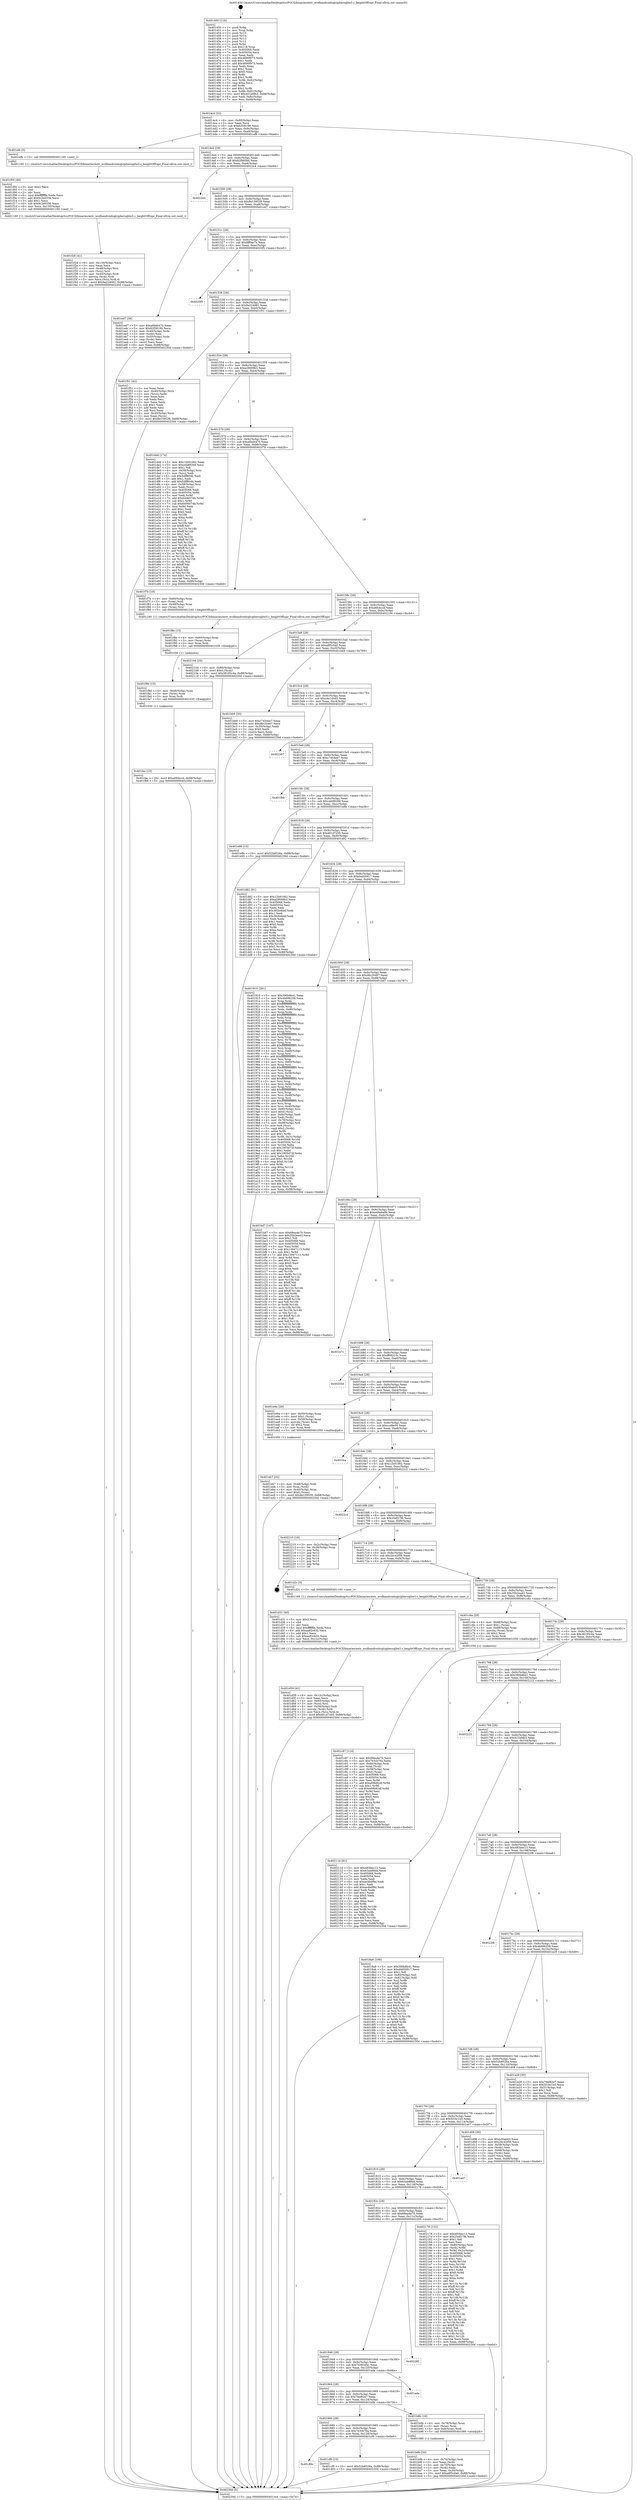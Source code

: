 digraph "0x401450" {
  label = "0x401450 (/mnt/c/Users/mathe/Desktop/tcc/POCII/binaries/extr_wcdbandroidsqlciphersqlite3.c_heightOfExpr_Final-ollvm.out::main(0))"
  labelloc = "t"
  node[shape=record]

  Entry [label="",width=0.3,height=0.3,shape=circle,fillcolor=black,style=filled]
  "0x4014c4" [label="{
     0x4014c4 [32]\l
     | [instrs]\l
     &nbsp;&nbsp;0x4014c4 \<+6\>: mov -0x88(%rbp),%eax\l
     &nbsp;&nbsp;0x4014ca \<+2\>: mov %eax,%ecx\l
     &nbsp;&nbsp;0x4014cc \<+6\>: sub $0x82f38190,%ecx\l
     &nbsp;&nbsp;0x4014d2 \<+6\>: mov %eax,-0x9c(%rbp)\l
     &nbsp;&nbsp;0x4014d8 \<+6\>: mov %ecx,-0xa0(%rbp)\l
     &nbsp;&nbsp;0x4014de \<+6\>: je 0000000000401efb \<main+0xaab\>\l
  }"]
  "0x401efb" [label="{
     0x401efb [5]\l
     | [instrs]\l
     &nbsp;&nbsp;0x401efb \<+5\>: call 0000000000401160 \<next_i\>\l
     | [calls]\l
     &nbsp;&nbsp;0x401160 \{1\} (/mnt/c/Users/mathe/Desktop/tcc/POCII/binaries/extr_wcdbandroidsqlciphersqlite3.c_heightOfExpr_Final-ollvm.out::next_i)\l
  }"]
  "0x4014e4" [label="{
     0x4014e4 [28]\l
     | [instrs]\l
     &nbsp;&nbsp;0x4014e4 \<+5\>: jmp 00000000004014e9 \<main+0x99\>\l
     &nbsp;&nbsp;0x4014e9 \<+6\>: mov -0x9c(%rbp),%eax\l
     &nbsp;&nbsp;0x4014ef \<+5\>: sub $0x82f985b0,%eax\l
     &nbsp;&nbsp;0x4014f4 \<+6\>: mov %eax,-0xa4(%rbp)\l
     &nbsp;&nbsp;0x4014fa \<+6\>: je 00000000004022e4 \<main+0xe94\>\l
  }"]
  Exit [label="",width=0.3,height=0.3,shape=circle,fillcolor=black,style=filled,peripheries=2]
  "0x4022e4" [label="{
     0x4022e4\l
  }", style=dashed]
  "0x401500" [label="{
     0x401500 [28]\l
     | [instrs]\l
     &nbsp;&nbsp;0x401500 \<+5\>: jmp 0000000000401505 \<main+0xb5\>\l
     &nbsp;&nbsp;0x401505 \<+6\>: mov -0x9c(%rbp),%eax\l
     &nbsp;&nbsp;0x40150b \<+5\>: sub $0x8e159539,%eax\l
     &nbsp;&nbsp;0x401510 \<+6\>: mov %eax,-0xa8(%rbp)\l
     &nbsp;&nbsp;0x401516 \<+6\>: je 0000000000401ed7 \<main+0xa87\>\l
  }"]
  "0x401fac" [label="{
     0x401fac [15]\l
     | [instrs]\l
     &nbsp;&nbsp;0x401fac \<+10\>: movl $0xa6fcbccd,-0x88(%rbp)\l
     &nbsp;&nbsp;0x401fb6 \<+5\>: jmp 000000000040230d \<main+0xebd\>\l
  }"]
  "0x401ed7" [label="{
     0x401ed7 [36]\l
     | [instrs]\l
     &nbsp;&nbsp;0x401ed7 \<+5\>: mov $0xa6beb470,%eax\l
     &nbsp;&nbsp;0x401edc \<+5\>: mov $0x82f38190,%ecx\l
     &nbsp;&nbsp;0x401ee1 \<+4\>: mov -0x40(%rbp),%rdx\l
     &nbsp;&nbsp;0x401ee5 \<+2\>: mov (%rdx),%esi\l
     &nbsp;&nbsp;0x401ee7 \<+4\>: mov -0x50(%rbp),%rdx\l
     &nbsp;&nbsp;0x401eeb \<+2\>: cmp (%rdx),%esi\l
     &nbsp;&nbsp;0x401eed \<+3\>: cmovl %ecx,%eax\l
     &nbsp;&nbsp;0x401ef0 \<+6\>: mov %eax,-0x88(%rbp)\l
     &nbsp;&nbsp;0x401ef6 \<+5\>: jmp 000000000040230d \<main+0xebd\>\l
  }"]
  "0x40151c" [label="{
     0x40151c [28]\l
     | [instrs]\l
     &nbsp;&nbsp;0x40151c \<+5\>: jmp 0000000000401521 \<main+0xd1\>\l
     &nbsp;&nbsp;0x401521 \<+6\>: mov -0x9c(%rbp),%eax\l
     &nbsp;&nbsp;0x401527 \<+5\>: sub $0x8ff0ac7e,%eax\l
     &nbsp;&nbsp;0x40152c \<+6\>: mov %eax,-0xac(%rbp)\l
     &nbsp;&nbsp;0x401532 \<+6\>: je 00000000004020f5 \<main+0xca5\>\l
  }"]
  "0x401f9d" [label="{
     0x401f9d [15]\l
     | [instrs]\l
     &nbsp;&nbsp;0x401f9d \<+4\>: mov -0x48(%rbp),%rax\l
     &nbsp;&nbsp;0x401fa1 \<+3\>: mov (%rax),%rax\l
     &nbsp;&nbsp;0x401fa4 \<+3\>: mov %rax,%rdi\l
     &nbsp;&nbsp;0x401fa7 \<+5\>: call 0000000000401030 \<free@plt\>\l
     | [calls]\l
     &nbsp;&nbsp;0x401030 \{1\} (unknown)\l
  }"]
  "0x4020f5" [label="{
     0x4020f5\l
  }", style=dashed]
  "0x401538" [label="{
     0x401538 [28]\l
     | [instrs]\l
     &nbsp;&nbsp;0x401538 \<+5\>: jmp 000000000040153d \<main+0xed\>\l
     &nbsp;&nbsp;0x40153d \<+6\>: mov -0x9c(%rbp),%eax\l
     &nbsp;&nbsp;0x401543 \<+5\>: sub $0x9a224081,%eax\l
     &nbsp;&nbsp;0x401548 \<+6\>: mov %eax,-0xb0(%rbp)\l
     &nbsp;&nbsp;0x40154e \<+6\>: je 0000000000401f51 \<main+0xb01\>\l
  }"]
  "0x401f8e" [label="{
     0x401f8e [15]\l
     | [instrs]\l
     &nbsp;&nbsp;0x401f8e \<+4\>: mov -0x60(%rbp),%rax\l
     &nbsp;&nbsp;0x401f92 \<+3\>: mov (%rax),%rax\l
     &nbsp;&nbsp;0x401f95 \<+3\>: mov %rax,%rdi\l
     &nbsp;&nbsp;0x401f98 \<+5\>: call 0000000000401030 \<free@plt\>\l
     | [calls]\l
     &nbsp;&nbsp;0x401030 \{1\} (unknown)\l
  }"]
  "0x401f51" [label="{
     0x401f51 [42]\l
     | [instrs]\l
     &nbsp;&nbsp;0x401f51 \<+2\>: xor %eax,%eax\l
     &nbsp;&nbsp;0x401f53 \<+4\>: mov -0x40(%rbp),%rcx\l
     &nbsp;&nbsp;0x401f57 \<+2\>: mov (%rcx),%edx\l
     &nbsp;&nbsp;0x401f59 \<+2\>: mov %eax,%esi\l
     &nbsp;&nbsp;0x401f5b \<+2\>: sub %edx,%esi\l
     &nbsp;&nbsp;0x401f5d \<+2\>: mov %eax,%edx\l
     &nbsp;&nbsp;0x401f5f \<+3\>: sub $0x1,%edx\l
     &nbsp;&nbsp;0x401f62 \<+2\>: add %edx,%esi\l
     &nbsp;&nbsp;0x401f64 \<+2\>: sub %esi,%eax\l
     &nbsp;&nbsp;0x401f66 \<+4\>: mov -0x40(%rbp),%rcx\l
     &nbsp;&nbsp;0x401f6a \<+2\>: mov %eax,(%rcx)\l
     &nbsp;&nbsp;0x401f6c \<+10\>: movl $0x8e159539,-0x88(%rbp)\l
     &nbsp;&nbsp;0x401f76 \<+5\>: jmp 000000000040230d \<main+0xebd\>\l
  }"]
  "0x401554" [label="{
     0x401554 [28]\l
     | [instrs]\l
     &nbsp;&nbsp;0x401554 \<+5\>: jmp 0000000000401559 \<main+0x109\>\l
     &nbsp;&nbsp;0x401559 \<+6\>: mov -0x9c(%rbp),%eax\l
     &nbsp;&nbsp;0x40155f \<+5\>: sub $0xa29009b3,%eax\l
     &nbsp;&nbsp;0x401564 \<+6\>: mov %eax,-0xb4(%rbp)\l
     &nbsp;&nbsp;0x40156a \<+6\>: je 0000000000401ddd \<main+0x98d\>\l
  }"]
  "0x401f28" [label="{
     0x401f28 [41]\l
     | [instrs]\l
     &nbsp;&nbsp;0x401f28 \<+6\>: mov -0x130(%rbp),%ecx\l
     &nbsp;&nbsp;0x401f2e \<+3\>: imul %eax,%ecx\l
     &nbsp;&nbsp;0x401f31 \<+4\>: mov -0x48(%rbp),%rsi\l
     &nbsp;&nbsp;0x401f35 \<+3\>: mov (%rsi),%rsi\l
     &nbsp;&nbsp;0x401f38 \<+4\>: mov -0x40(%rbp),%rdi\l
     &nbsp;&nbsp;0x401f3c \<+3\>: movslq (%rdi),%rdi\l
     &nbsp;&nbsp;0x401f3f \<+3\>: mov %ecx,(%rsi,%rdi,4)\l
     &nbsp;&nbsp;0x401f42 \<+10\>: movl $0x9a224081,-0x88(%rbp)\l
     &nbsp;&nbsp;0x401f4c \<+5\>: jmp 000000000040230d \<main+0xebd\>\l
  }"]
  "0x401ddd" [label="{
     0x401ddd [174]\l
     | [instrs]\l
     &nbsp;&nbsp;0x401ddd \<+5\>: mov $0x12b91062,%eax\l
     &nbsp;&nbsp;0x401de2 \<+5\>: mov $0xceb88269,%ecx\l
     &nbsp;&nbsp;0x401de7 \<+2\>: mov $0x1,%dl\l
     &nbsp;&nbsp;0x401de9 \<+4\>: mov -0x58(%rbp),%rsi\l
     &nbsp;&nbsp;0x401ded \<+2\>: mov (%rsi),%edi\l
     &nbsp;&nbsp;0x401def \<+6\>: sub $0x5dff804b,%edi\l
     &nbsp;&nbsp;0x401df5 \<+3\>: add $0x1,%edi\l
     &nbsp;&nbsp;0x401df8 \<+6\>: add $0x5dff804b,%edi\l
     &nbsp;&nbsp;0x401dfe \<+4\>: mov -0x58(%rbp),%rsi\l
     &nbsp;&nbsp;0x401e02 \<+2\>: mov %edi,(%rsi)\l
     &nbsp;&nbsp;0x401e04 \<+7\>: mov 0x405068,%edi\l
     &nbsp;&nbsp;0x401e0b \<+8\>: mov 0x405054,%r8d\l
     &nbsp;&nbsp;0x401e13 \<+3\>: mov %edi,%r9d\l
     &nbsp;&nbsp;0x401e16 \<+7\>: add $0x6406074b,%r9d\l
     &nbsp;&nbsp;0x401e1d \<+4\>: sub $0x1,%r9d\l
     &nbsp;&nbsp;0x401e21 \<+7\>: sub $0x6406074b,%r9d\l
     &nbsp;&nbsp;0x401e28 \<+4\>: imul %r9d,%edi\l
     &nbsp;&nbsp;0x401e2c \<+3\>: and $0x1,%edi\l
     &nbsp;&nbsp;0x401e2f \<+3\>: cmp $0x0,%edi\l
     &nbsp;&nbsp;0x401e32 \<+4\>: sete %r10b\l
     &nbsp;&nbsp;0x401e36 \<+4\>: cmp $0xa,%r8d\l
     &nbsp;&nbsp;0x401e3a \<+4\>: setl %r11b\l
     &nbsp;&nbsp;0x401e3e \<+3\>: mov %r10b,%bl\l
     &nbsp;&nbsp;0x401e41 \<+3\>: xor $0xff,%bl\l
     &nbsp;&nbsp;0x401e44 \<+3\>: mov %r11b,%r14b\l
     &nbsp;&nbsp;0x401e47 \<+4\>: xor $0xff,%r14b\l
     &nbsp;&nbsp;0x401e4b \<+3\>: xor $0x1,%dl\l
     &nbsp;&nbsp;0x401e4e \<+3\>: mov %bl,%r15b\l
     &nbsp;&nbsp;0x401e51 \<+4\>: and $0xff,%r15b\l
     &nbsp;&nbsp;0x401e55 \<+3\>: and %dl,%r10b\l
     &nbsp;&nbsp;0x401e58 \<+3\>: mov %r14b,%r12b\l
     &nbsp;&nbsp;0x401e5b \<+4\>: and $0xff,%r12b\l
     &nbsp;&nbsp;0x401e5f \<+3\>: and %dl,%r11b\l
     &nbsp;&nbsp;0x401e62 \<+3\>: or %r10b,%r15b\l
     &nbsp;&nbsp;0x401e65 \<+3\>: or %r11b,%r12b\l
     &nbsp;&nbsp;0x401e68 \<+3\>: xor %r12b,%r15b\l
     &nbsp;&nbsp;0x401e6b \<+3\>: or %r14b,%bl\l
     &nbsp;&nbsp;0x401e6e \<+3\>: xor $0xff,%bl\l
     &nbsp;&nbsp;0x401e71 \<+3\>: or $0x1,%dl\l
     &nbsp;&nbsp;0x401e74 \<+2\>: and %dl,%bl\l
     &nbsp;&nbsp;0x401e76 \<+3\>: or %bl,%r15b\l
     &nbsp;&nbsp;0x401e79 \<+4\>: test $0x1,%r15b\l
     &nbsp;&nbsp;0x401e7d \<+3\>: cmovne %ecx,%eax\l
     &nbsp;&nbsp;0x401e80 \<+6\>: mov %eax,-0x88(%rbp)\l
     &nbsp;&nbsp;0x401e86 \<+5\>: jmp 000000000040230d \<main+0xebd\>\l
  }"]
  "0x401570" [label="{
     0x401570 [28]\l
     | [instrs]\l
     &nbsp;&nbsp;0x401570 \<+5\>: jmp 0000000000401575 \<main+0x125\>\l
     &nbsp;&nbsp;0x401575 \<+6\>: mov -0x9c(%rbp),%eax\l
     &nbsp;&nbsp;0x40157b \<+5\>: sub $0xa6beb470,%eax\l
     &nbsp;&nbsp;0x401580 \<+6\>: mov %eax,-0xb8(%rbp)\l
     &nbsp;&nbsp;0x401586 \<+6\>: je 0000000000401f7b \<main+0xb2b\>\l
  }"]
  "0x401f00" [label="{
     0x401f00 [40]\l
     | [instrs]\l
     &nbsp;&nbsp;0x401f00 \<+5\>: mov $0x2,%ecx\l
     &nbsp;&nbsp;0x401f05 \<+1\>: cltd\l
     &nbsp;&nbsp;0x401f06 \<+2\>: idiv %ecx\l
     &nbsp;&nbsp;0x401f08 \<+6\>: imul $0xfffffffe,%edx,%ecx\l
     &nbsp;&nbsp;0x401f0e \<+6\>: add $0x9c2e0356,%ecx\l
     &nbsp;&nbsp;0x401f14 \<+3\>: add $0x1,%ecx\l
     &nbsp;&nbsp;0x401f17 \<+6\>: sub $0x9c2e0356,%ecx\l
     &nbsp;&nbsp;0x401f1d \<+6\>: mov %ecx,-0x130(%rbp)\l
     &nbsp;&nbsp;0x401f23 \<+5\>: call 0000000000401160 \<next_i\>\l
     | [calls]\l
     &nbsp;&nbsp;0x401160 \{1\} (/mnt/c/Users/mathe/Desktop/tcc/POCII/binaries/extr_wcdbandroidsqlciphersqlite3.c_heightOfExpr_Final-ollvm.out::next_i)\l
  }"]
  "0x401f7b" [label="{
     0x401f7b [19]\l
     | [instrs]\l
     &nbsp;&nbsp;0x401f7b \<+4\>: mov -0x60(%rbp),%rax\l
     &nbsp;&nbsp;0x401f7f \<+3\>: mov (%rax),%rdi\l
     &nbsp;&nbsp;0x401f82 \<+4\>: mov -0x48(%rbp),%rax\l
     &nbsp;&nbsp;0x401f86 \<+3\>: mov (%rax),%rsi\l
     &nbsp;&nbsp;0x401f89 \<+5\>: call 0000000000401240 \<heightOfExpr\>\l
     | [calls]\l
     &nbsp;&nbsp;0x401240 \{1\} (/mnt/c/Users/mathe/Desktop/tcc/POCII/binaries/extr_wcdbandroidsqlciphersqlite3.c_heightOfExpr_Final-ollvm.out::heightOfExpr)\l
  }"]
  "0x40158c" [label="{
     0x40158c [28]\l
     | [instrs]\l
     &nbsp;&nbsp;0x40158c \<+5\>: jmp 0000000000401591 \<main+0x141\>\l
     &nbsp;&nbsp;0x401591 \<+6\>: mov -0x9c(%rbp),%eax\l
     &nbsp;&nbsp;0x401597 \<+5\>: sub $0xa6fcbccd,%eax\l
     &nbsp;&nbsp;0x40159c \<+6\>: mov %eax,-0xbc(%rbp)\l
     &nbsp;&nbsp;0x4015a2 \<+6\>: je 0000000000402104 \<main+0xcb4\>\l
  }"]
  "0x401eb7" [label="{
     0x401eb7 [32]\l
     | [instrs]\l
     &nbsp;&nbsp;0x401eb7 \<+4\>: mov -0x48(%rbp),%rdi\l
     &nbsp;&nbsp;0x401ebb \<+3\>: mov %rax,(%rdi)\l
     &nbsp;&nbsp;0x401ebe \<+4\>: mov -0x40(%rbp),%rax\l
     &nbsp;&nbsp;0x401ec2 \<+6\>: movl $0x0,(%rax)\l
     &nbsp;&nbsp;0x401ec8 \<+10\>: movl $0x8e159539,-0x88(%rbp)\l
     &nbsp;&nbsp;0x401ed2 \<+5\>: jmp 000000000040230d \<main+0xebd\>\l
  }"]
  "0x402104" [label="{
     0x402104 [25]\l
     | [instrs]\l
     &nbsp;&nbsp;0x402104 \<+4\>: mov -0x80(%rbp),%rax\l
     &nbsp;&nbsp;0x402108 \<+6\>: movl $0x0,(%rax)\l
     &nbsp;&nbsp;0x40210e \<+10\>: movl $0x38185c4a,-0x88(%rbp)\l
     &nbsp;&nbsp;0x402118 \<+5\>: jmp 000000000040230d \<main+0xebd\>\l
  }"]
  "0x4015a8" [label="{
     0x4015a8 [28]\l
     | [instrs]\l
     &nbsp;&nbsp;0x4015a8 \<+5\>: jmp 00000000004015ad \<main+0x15d\>\l
     &nbsp;&nbsp;0x4015ad \<+6\>: mov -0x9c(%rbp),%eax\l
     &nbsp;&nbsp;0x4015b3 \<+5\>: sub $0xa8f5c0a0,%eax\l
     &nbsp;&nbsp;0x4015b8 \<+6\>: mov %eax,-0xc0(%rbp)\l
     &nbsp;&nbsp;0x4015be \<+6\>: je 0000000000401bb9 \<main+0x769\>\l
  }"]
  "0x401d59" [label="{
     0x401d59 [41]\l
     | [instrs]\l
     &nbsp;&nbsp;0x401d59 \<+6\>: mov -0x12c(%rbp),%ecx\l
     &nbsp;&nbsp;0x401d5f \<+3\>: imul %eax,%ecx\l
     &nbsp;&nbsp;0x401d62 \<+4\>: mov -0x60(%rbp),%rsi\l
     &nbsp;&nbsp;0x401d66 \<+3\>: mov (%rsi),%rsi\l
     &nbsp;&nbsp;0x401d69 \<+4\>: mov -0x58(%rbp),%rdi\l
     &nbsp;&nbsp;0x401d6d \<+3\>: movslq (%rdi),%rdi\l
     &nbsp;&nbsp;0x401d70 \<+3\>: mov %ecx,(%rsi,%rdi,4)\l
     &nbsp;&nbsp;0x401d73 \<+10\>: movl $0xd01d7205,-0x88(%rbp)\l
     &nbsp;&nbsp;0x401d7d \<+5\>: jmp 000000000040230d \<main+0xebd\>\l
  }"]
  "0x401bb9" [label="{
     0x401bb9 [30]\l
     | [instrs]\l
     &nbsp;&nbsp;0x401bb9 \<+5\>: mov $0xc7454ee7,%eax\l
     &nbsp;&nbsp;0x401bbe \<+5\>: mov $0xd6c20467,%ecx\l
     &nbsp;&nbsp;0x401bc3 \<+3\>: mov -0x30(%rbp),%edx\l
     &nbsp;&nbsp;0x401bc6 \<+3\>: cmp $0x0,%edx\l
     &nbsp;&nbsp;0x401bc9 \<+3\>: cmove %ecx,%eax\l
     &nbsp;&nbsp;0x401bcc \<+6\>: mov %eax,-0x88(%rbp)\l
     &nbsp;&nbsp;0x401bd2 \<+5\>: jmp 000000000040230d \<main+0xebd\>\l
  }"]
  "0x4015c4" [label="{
     0x4015c4 [28]\l
     | [instrs]\l
     &nbsp;&nbsp;0x4015c4 \<+5\>: jmp 00000000004015c9 \<main+0x179\>\l
     &nbsp;&nbsp;0x4015c9 \<+6\>: mov -0x9c(%rbp),%eax\l
     &nbsp;&nbsp;0x4015cf \<+5\>: sub $0xc4e1d445,%eax\l
     &nbsp;&nbsp;0x4015d4 \<+6\>: mov %eax,-0xc4(%rbp)\l
     &nbsp;&nbsp;0x4015da \<+6\>: je 0000000000402267 \<main+0xe17\>\l
  }"]
  "0x401d31" [label="{
     0x401d31 [40]\l
     | [instrs]\l
     &nbsp;&nbsp;0x401d31 \<+5\>: mov $0x2,%ecx\l
     &nbsp;&nbsp;0x401d36 \<+1\>: cltd\l
     &nbsp;&nbsp;0x401d37 \<+2\>: idiv %ecx\l
     &nbsp;&nbsp;0x401d39 \<+6\>: imul $0xfffffffe,%edx,%ecx\l
     &nbsp;&nbsp;0x401d3f \<+6\>: add $0xaa82c632,%ecx\l
     &nbsp;&nbsp;0x401d45 \<+3\>: add $0x1,%ecx\l
     &nbsp;&nbsp;0x401d48 \<+6\>: sub $0xaa82c632,%ecx\l
     &nbsp;&nbsp;0x401d4e \<+6\>: mov %ecx,-0x12c(%rbp)\l
     &nbsp;&nbsp;0x401d54 \<+5\>: call 0000000000401160 \<next_i\>\l
     | [calls]\l
     &nbsp;&nbsp;0x401160 \{1\} (/mnt/c/Users/mathe/Desktop/tcc/POCII/binaries/extr_wcdbandroidsqlciphersqlite3.c_heightOfExpr_Final-ollvm.out::next_i)\l
  }"]
  "0x402267" [label="{
     0x402267\l
  }", style=dashed]
  "0x4015e0" [label="{
     0x4015e0 [28]\l
     | [instrs]\l
     &nbsp;&nbsp;0x4015e0 \<+5\>: jmp 00000000004015e5 \<main+0x195\>\l
     &nbsp;&nbsp;0x4015e5 \<+6\>: mov -0x9c(%rbp),%eax\l
     &nbsp;&nbsp;0x4015eb \<+5\>: sub $0xc7454ee7,%eax\l
     &nbsp;&nbsp;0x4015f0 \<+6\>: mov %eax,-0xc8(%rbp)\l
     &nbsp;&nbsp;0x4015f6 \<+6\>: je 0000000000401fbb \<main+0xb6b\>\l
  }"]
  "0x40189c" [label="{
     0x40189c\l
  }", style=dashed]
  "0x401fbb" [label="{
     0x401fbb\l
  }", style=dashed]
  "0x4015fc" [label="{
     0x4015fc [28]\l
     | [instrs]\l
     &nbsp;&nbsp;0x4015fc \<+5\>: jmp 0000000000401601 \<main+0x1b1\>\l
     &nbsp;&nbsp;0x401601 \<+6\>: mov -0x9c(%rbp),%eax\l
     &nbsp;&nbsp;0x401607 \<+5\>: sub $0xceb88269,%eax\l
     &nbsp;&nbsp;0x40160c \<+6\>: mov %eax,-0xcc(%rbp)\l
     &nbsp;&nbsp;0x401612 \<+6\>: je 0000000000401e8b \<main+0xa3b\>\l
  }"]
  "0x401cf9" [label="{
     0x401cf9 [15]\l
     | [instrs]\l
     &nbsp;&nbsp;0x401cf9 \<+10\>: movl $0x52b8526a,-0x88(%rbp)\l
     &nbsp;&nbsp;0x401d03 \<+5\>: jmp 000000000040230d \<main+0xebd\>\l
  }"]
  "0x401e8b" [label="{
     0x401e8b [15]\l
     | [instrs]\l
     &nbsp;&nbsp;0x401e8b \<+10\>: movl $0x52b8526a,-0x88(%rbp)\l
     &nbsp;&nbsp;0x401e95 \<+5\>: jmp 000000000040230d \<main+0xebd\>\l
  }"]
  "0x401618" [label="{
     0x401618 [28]\l
     | [instrs]\l
     &nbsp;&nbsp;0x401618 \<+5\>: jmp 000000000040161d \<main+0x1cd\>\l
     &nbsp;&nbsp;0x40161d \<+6\>: mov -0x9c(%rbp),%eax\l
     &nbsp;&nbsp;0x401623 \<+5\>: sub $0xd01d7205,%eax\l
     &nbsp;&nbsp;0x401628 \<+6\>: mov %eax,-0xd0(%rbp)\l
     &nbsp;&nbsp;0x40162e \<+6\>: je 0000000000401d82 \<main+0x932\>\l
  }"]
  "0x401c87" [label="{
     0x401c87 [114]\l
     | [instrs]\l
     &nbsp;&nbsp;0x401c87 \<+5\>: mov $0x68ea4e70,%ecx\l
     &nbsp;&nbsp;0x401c8c \<+5\>: mov $0x7e3cb76a,%edx\l
     &nbsp;&nbsp;0x401c91 \<+4\>: mov -0x60(%rbp),%rdi\l
     &nbsp;&nbsp;0x401c95 \<+3\>: mov %rax,(%rdi)\l
     &nbsp;&nbsp;0x401c98 \<+4\>: mov -0x58(%rbp),%rax\l
     &nbsp;&nbsp;0x401c9c \<+6\>: movl $0x0,(%rax)\l
     &nbsp;&nbsp;0x401ca2 \<+7\>: mov 0x405068,%esi\l
     &nbsp;&nbsp;0x401ca9 \<+8\>: mov 0x405054,%r8d\l
     &nbsp;&nbsp;0x401cb1 \<+3\>: mov %esi,%r9d\l
     &nbsp;&nbsp;0x401cb4 \<+7\>: add $0xe69b82df,%r9d\l
     &nbsp;&nbsp;0x401cbb \<+4\>: sub $0x1,%r9d\l
     &nbsp;&nbsp;0x401cbf \<+7\>: sub $0xe69b82df,%r9d\l
     &nbsp;&nbsp;0x401cc6 \<+4\>: imul %r9d,%esi\l
     &nbsp;&nbsp;0x401cca \<+3\>: and $0x1,%esi\l
     &nbsp;&nbsp;0x401ccd \<+3\>: cmp $0x0,%esi\l
     &nbsp;&nbsp;0x401cd0 \<+4\>: sete %r10b\l
     &nbsp;&nbsp;0x401cd4 \<+4\>: cmp $0xa,%r8d\l
     &nbsp;&nbsp;0x401cd8 \<+4\>: setl %r11b\l
     &nbsp;&nbsp;0x401cdc \<+3\>: mov %r10b,%bl\l
     &nbsp;&nbsp;0x401cdf \<+3\>: and %r11b,%bl\l
     &nbsp;&nbsp;0x401ce2 \<+3\>: xor %r11b,%r10b\l
     &nbsp;&nbsp;0x401ce5 \<+3\>: or %r10b,%bl\l
     &nbsp;&nbsp;0x401ce8 \<+3\>: test $0x1,%bl\l
     &nbsp;&nbsp;0x401ceb \<+3\>: cmovne %edx,%ecx\l
     &nbsp;&nbsp;0x401cee \<+6\>: mov %ecx,-0x88(%rbp)\l
     &nbsp;&nbsp;0x401cf4 \<+5\>: jmp 000000000040230d \<main+0xebd\>\l
  }"]
  "0x401d82" [label="{
     0x401d82 [91]\l
     | [instrs]\l
     &nbsp;&nbsp;0x401d82 \<+5\>: mov $0x12b91062,%eax\l
     &nbsp;&nbsp;0x401d87 \<+5\>: mov $0xa29009b3,%ecx\l
     &nbsp;&nbsp;0x401d8c \<+7\>: mov 0x405068,%edx\l
     &nbsp;&nbsp;0x401d93 \<+7\>: mov 0x405054,%esi\l
     &nbsp;&nbsp;0x401d9a \<+2\>: mov %edx,%edi\l
     &nbsp;&nbsp;0x401d9c \<+6\>: add $0x382b4bbf,%edi\l
     &nbsp;&nbsp;0x401da2 \<+3\>: sub $0x1,%edi\l
     &nbsp;&nbsp;0x401da5 \<+6\>: sub $0x382b4bbf,%edi\l
     &nbsp;&nbsp;0x401dab \<+3\>: imul %edi,%edx\l
     &nbsp;&nbsp;0x401dae \<+3\>: and $0x1,%edx\l
     &nbsp;&nbsp;0x401db1 \<+3\>: cmp $0x0,%edx\l
     &nbsp;&nbsp;0x401db4 \<+4\>: sete %r8b\l
     &nbsp;&nbsp;0x401db8 \<+3\>: cmp $0xa,%esi\l
     &nbsp;&nbsp;0x401dbb \<+4\>: setl %r9b\l
     &nbsp;&nbsp;0x401dbf \<+3\>: mov %r8b,%r10b\l
     &nbsp;&nbsp;0x401dc2 \<+3\>: and %r9b,%r10b\l
     &nbsp;&nbsp;0x401dc5 \<+3\>: xor %r9b,%r8b\l
     &nbsp;&nbsp;0x401dc8 \<+3\>: or %r8b,%r10b\l
     &nbsp;&nbsp;0x401dcb \<+4\>: test $0x1,%r10b\l
     &nbsp;&nbsp;0x401dcf \<+3\>: cmovne %ecx,%eax\l
     &nbsp;&nbsp;0x401dd2 \<+6\>: mov %eax,-0x88(%rbp)\l
     &nbsp;&nbsp;0x401dd8 \<+5\>: jmp 000000000040230d \<main+0xebd\>\l
  }"]
  "0x401634" [label="{
     0x401634 [28]\l
     | [instrs]\l
     &nbsp;&nbsp;0x401634 \<+5\>: jmp 0000000000401639 \<main+0x1e9\>\l
     &nbsp;&nbsp;0x401639 \<+6\>: mov -0x9c(%rbp),%eax\l
     &nbsp;&nbsp;0x40163f \<+5\>: sub $0xd4d50917,%eax\l
     &nbsp;&nbsp;0x401644 \<+6\>: mov %eax,-0xd4(%rbp)\l
     &nbsp;&nbsp;0x40164a \<+6\>: je 0000000000401910 \<main+0x4c0\>\l
  }"]
  "0x401b9b" [label="{
     0x401b9b [30]\l
     | [instrs]\l
     &nbsp;&nbsp;0x401b9b \<+4\>: mov -0x70(%rbp),%rdi\l
     &nbsp;&nbsp;0x401b9f \<+2\>: mov %eax,(%rdi)\l
     &nbsp;&nbsp;0x401ba1 \<+4\>: mov -0x70(%rbp),%rdi\l
     &nbsp;&nbsp;0x401ba5 \<+2\>: mov (%rdi),%eax\l
     &nbsp;&nbsp;0x401ba7 \<+3\>: mov %eax,-0x30(%rbp)\l
     &nbsp;&nbsp;0x401baa \<+10\>: movl $0xa8f5c0a0,-0x88(%rbp)\l
     &nbsp;&nbsp;0x401bb4 \<+5\>: jmp 000000000040230d \<main+0xebd\>\l
  }"]
  "0x401910" [label="{
     0x401910 [281]\l
     | [instrs]\l
     &nbsp;&nbsp;0x401910 \<+5\>: mov $0x390b8b41,%eax\l
     &nbsp;&nbsp;0x401915 \<+5\>: mov $0x4b996258,%ecx\l
     &nbsp;&nbsp;0x40191a \<+3\>: mov %rsp,%rdx\l
     &nbsp;&nbsp;0x40191d \<+4\>: add $0xfffffffffffffff0,%rdx\l
     &nbsp;&nbsp;0x401921 \<+3\>: mov %rdx,%rsp\l
     &nbsp;&nbsp;0x401924 \<+4\>: mov %rdx,-0x80(%rbp)\l
     &nbsp;&nbsp;0x401928 \<+3\>: mov %rsp,%rdx\l
     &nbsp;&nbsp;0x40192b \<+4\>: add $0xfffffffffffffff0,%rdx\l
     &nbsp;&nbsp;0x40192f \<+3\>: mov %rdx,%rsp\l
     &nbsp;&nbsp;0x401932 \<+3\>: mov %rsp,%rsi\l
     &nbsp;&nbsp;0x401935 \<+4\>: add $0xfffffffffffffff0,%rsi\l
     &nbsp;&nbsp;0x401939 \<+3\>: mov %rsi,%rsp\l
     &nbsp;&nbsp;0x40193c \<+4\>: mov %rsi,-0x78(%rbp)\l
     &nbsp;&nbsp;0x401940 \<+3\>: mov %rsp,%rsi\l
     &nbsp;&nbsp;0x401943 \<+4\>: add $0xfffffffffffffff0,%rsi\l
     &nbsp;&nbsp;0x401947 \<+3\>: mov %rsi,%rsp\l
     &nbsp;&nbsp;0x40194a \<+4\>: mov %rsi,-0x70(%rbp)\l
     &nbsp;&nbsp;0x40194e \<+3\>: mov %rsp,%rsi\l
     &nbsp;&nbsp;0x401951 \<+4\>: add $0xfffffffffffffff0,%rsi\l
     &nbsp;&nbsp;0x401955 \<+3\>: mov %rsi,%rsp\l
     &nbsp;&nbsp;0x401958 \<+4\>: mov %rsi,-0x68(%rbp)\l
     &nbsp;&nbsp;0x40195c \<+3\>: mov %rsp,%rsi\l
     &nbsp;&nbsp;0x40195f \<+4\>: add $0xfffffffffffffff0,%rsi\l
     &nbsp;&nbsp;0x401963 \<+3\>: mov %rsi,%rsp\l
     &nbsp;&nbsp;0x401966 \<+4\>: mov %rsi,-0x60(%rbp)\l
     &nbsp;&nbsp;0x40196a \<+3\>: mov %rsp,%rsi\l
     &nbsp;&nbsp;0x40196d \<+4\>: add $0xfffffffffffffff0,%rsi\l
     &nbsp;&nbsp;0x401971 \<+3\>: mov %rsi,%rsp\l
     &nbsp;&nbsp;0x401974 \<+4\>: mov %rsi,-0x58(%rbp)\l
     &nbsp;&nbsp;0x401978 \<+3\>: mov %rsp,%rsi\l
     &nbsp;&nbsp;0x40197b \<+4\>: add $0xfffffffffffffff0,%rsi\l
     &nbsp;&nbsp;0x40197f \<+3\>: mov %rsi,%rsp\l
     &nbsp;&nbsp;0x401982 \<+4\>: mov %rsi,-0x50(%rbp)\l
     &nbsp;&nbsp;0x401986 \<+3\>: mov %rsp,%rsi\l
     &nbsp;&nbsp;0x401989 \<+4\>: add $0xfffffffffffffff0,%rsi\l
     &nbsp;&nbsp;0x40198d \<+3\>: mov %rsi,%rsp\l
     &nbsp;&nbsp;0x401990 \<+4\>: mov %rsi,-0x48(%rbp)\l
     &nbsp;&nbsp;0x401994 \<+3\>: mov %rsp,%rsi\l
     &nbsp;&nbsp;0x401997 \<+4\>: add $0xfffffffffffffff0,%rsi\l
     &nbsp;&nbsp;0x40199b \<+3\>: mov %rsi,%rsp\l
     &nbsp;&nbsp;0x40199e \<+4\>: mov %rsi,-0x40(%rbp)\l
     &nbsp;&nbsp;0x4019a2 \<+4\>: mov -0x80(%rbp),%rsi\l
     &nbsp;&nbsp;0x4019a6 \<+6\>: movl $0x0,(%rsi)\l
     &nbsp;&nbsp;0x4019ac \<+6\>: mov -0x8c(%rbp),%edi\l
     &nbsp;&nbsp;0x4019b2 \<+2\>: mov %edi,(%rdx)\l
     &nbsp;&nbsp;0x4019b4 \<+4\>: mov -0x78(%rbp),%rsi\l
     &nbsp;&nbsp;0x4019b8 \<+7\>: mov -0x98(%rbp),%r8\l
     &nbsp;&nbsp;0x4019bf \<+3\>: mov %r8,(%rsi)\l
     &nbsp;&nbsp;0x4019c2 \<+3\>: cmpl $0x2,(%rdx)\l
     &nbsp;&nbsp;0x4019c5 \<+4\>: setne %r9b\l
     &nbsp;&nbsp;0x4019c9 \<+4\>: and $0x1,%r9b\l
     &nbsp;&nbsp;0x4019cd \<+4\>: mov %r9b,-0x31(%rbp)\l
     &nbsp;&nbsp;0x4019d1 \<+8\>: mov 0x405068,%r10d\l
     &nbsp;&nbsp;0x4019d9 \<+8\>: mov 0x405054,%r11d\l
     &nbsp;&nbsp;0x4019e1 \<+3\>: mov %r10d,%ebx\l
     &nbsp;&nbsp;0x4019e4 \<+6\>: sub $0x1905d72f,%ebx\l
     &nbsp;&nbsp;0x4019ea \<+3\>: sub $0x1,%ebx\l
     &nbsp;&nbsp;0x4019ed \<+6\>: add $0x1905d72f,%ebx\l
     &nbsp;&nbsp;0x4019f3 \<+4\>: imul %ebx,%r10d\l
     &nbsp;&nbsp;0x4019f7 \<+4\>: and $0x1,%r10d\l
     &nbsp;&nbsp;0x4019fb \<+4\>: cmp $0x0,%r10d\l
     &nbsp;&nbsp;0x4019ff \<+4\>: sete %r9b\l
     &nbsp;&nbsp;0x401a03 \<+4\>: cmp $0xa,%r11d\l
     &nbsp;&nbsp;0x401a07 \<+4\>: setl %r14b\l
     &nbsp;&nbsp;0x401a0b \<+3\>: mov %r9b,%r15b\l
     &nbsp;&nbsp;0x401a0e \<+3\>: and %r14b,%r15b\l
     &nbsp;&nbsp;0x401a11 \<+3\>: xor %r14b,%r9b\l
     &nbsp;&nbsp;0x401a14 \<+3\>: or %r9b,%r15b\l
     &nbsp;&nbsp;0x401a17 \<+4\>: test $0x1,%r15b\l
     &nbsp;&nbsp;0x401a1b \<+3\>: cmovne %ecx,%eax\l
     &nbsp;&nbsp;0x401a1e \<+6\>: mov %eax,-0x88(%rbp)\l
     &nbsp;&nbsp;0x401a24 \<+5\>: jmp 000000000040230d \<main+0xebd\>\l
  }"]
  "0x401650" [label="{
     0x401650 [28]\l
     | [instrs]\l
     &nbsp;&nbsp;0x401650 \<+5\>: jmp 0000000000401655 \<main+0x205\>\l
     &nbsp;&nbsp;0x401655 \<+6\>: mov -0x9c(%rbp),%eax\l
     &nbsp;&nbsp;0x40165b \<+5\>: sub $0xd6c20467,%eax\l
     &nbsp;&nbsp;0x401660 \<+6\>: mov %eax,-0xd8(%rbp)\l
     &nbsp;&nbsp;0x401666 \<+6\>: je 0000000000401bd7 \<main+0x787\>\l
  }"]
  "0x401880" [label="{
     0x401880 [28]\l
     | [instrs]\l
     &nbsp;&nbsp;0x401880 \<+5\>: jmp 0000000000401885 \<main+0x435\>\l
     &nbsp;&nbsp;0x401885 \<+6\>: mov -0x9c(%rbp),%eax\l
     &nbsp;&nbsp;0x40188b \<+5\>: sub $0x7e3cb76a,%eax\l
     &nbsp;&nbsp;0x401890 \<+6\>: mov %eax,-0x128(%rbp)\l
     &nbsp;&nbsp;0x401896 \<+6\>: je 0000000000401cf9 \<main+0x8a9\>\l
  }"]
  "0x401bd7" [label="{
     0x401bd7 [147]\l
     | [instrs]\l
     &nbsp;&nbsp;0x401bd7 \<+5\>: mov $0x68ea4e70,%eax\l
     &nbsp;&nbsp;0x401bdc \<+5\>: mov $0x35b2ea43,%ecx\l
     &nbsp;&nbsp;0x401be1 \<+2\>: mov $0x1,%dl\l
     &nbsp;&nbsp;0x401be3 \<+7\>: mov 0x405068,%esi\l
     &nbsp;&nbsp;0x401bea \<+7\>: mov 0x405054,%edi\l
     &nbsp;&nbsp;0x401bf1 \<+3\>: mov %esi,%r8d\l
     &nbsp;&nbsp;0x401bf4 \<+7\>: sub $0x13947113,%r8d\l
     &nbsp;&nbsp;0x401bfb \<+4\>: sub $0x1,%r8d\l
     &nbsp;&nbsp;0x401bff \<+7\>: add $0x13947113,%r8d\l
     &nbsp;&nbsp;0x401c06 \<+4\>: imul %r8d,%esi\l
     &nbsp;&nbsp;0x401c0a \<+3\>: and $0x1,%esi\l
     &nbsp;&nbsp;0x401c0d \<+3\>: cmp $0x0,%esi\l
     &nbsp;&nbsp;0x401c10 \<+4\>: sete %r9b\l
     &nbsp;&nbsp;0x401c14 \<+3\>: cmp $0xa,%edi\l
     &nbsp;&nbsp;0x401c17 \<+4\>: setl %r10b\l
     &nbsp;&nbsp;0x401c1b \<+3\>: mov %r9b,%r11b\l
     &nbsp;&nbsp;0x401c1e \<+4\>: xor $0xff,%r11b\l
     &nbsp;&nbsp;0x401c22 \<+3\>: mov %r10b,%bl\l
     &nbsp;&nbsp;0x401c25 \<+3\>: xor $0xff,%bl\l
     &nbsp;&nbsp;0x401c28 \<+3\>: xor $0x1,%dl\l
     &nbsp;&nbsp;0x401c2b \<+3\>: mov %r11b,%r14b\l
     &nbsp;&nbsp;0x401c2e \<+4\>: and $0xff,%r14b\l
     &nbsp;&nbsp;0x401c32 \<+3\>: and %dl,%r9b\l
     &nbsp;&nbsp;0x401c35 \<+3\>: mov %bl,%r15b\l
     &nbsp;&nbsp;0x401c38 \<+4\>: and $0xff,%r15b\l
     &nbsp;&nbsp;0x401c3c \<+3\>: and %dl,%r10b\l
     &nbsp;&nbsp;0x401c3f \<+3\>: or %r9b,%r14b\l
     &nbsp;&nbsp;0x401c42 \<+3\>: or %r10b,%r15b\l
     &nbsp;&nbsp;0x401c45 \<+3\>: xor %r15b,%r14b\l
     &nbsp;&nbsp;0x401c48 \<+3\>: or %bl,%r11b\l
     &nbsp;&nbsp;0x401c4b \<+4\>: xor $0xff,%r11b\l
     &nbsp;&nbsp;0x401c4f \<+3\>: or $0x1,%dl\l
     &nbsp;&nbsp;0x401c52 \<+3\>: and %dl,%r11b\l
     &nbsp;&nbsp;0x401c55 \<+3\>: or %r11b,%r14b\l
     &nbsp;&nbsp;0x401c58 \<+4\>: test $0x1,%r14b\l
     &nbsp;&nbsp;0x401c5c \<+3\>: cmovne %ecx,%eax\l
     &nbsp;&nbsp;0x401c5f \<+6\>: mov %eax,-0x88(%rbp)\l
     &nbsp;&nbsp;0x401c65 \<+5\>: jmp 000000000040230d \<main+0xebd\>\l
  }"]
  "0x40166c" [label="{
     0x40166c [28]\l
     | [instrs]\l
     &nbsp;&nbsp;0x40166c \<+5\>: jmp 0000000000401671 \<main+0x221\>\l
     &nbsp;&nbsp;0x401671 \<+6\>: mov -0x9c(%rbp),%eax\l
     &nbsp;&nbsp;0x401677 \<+5\>: sub $0xe48a8a9b,%eax\l
     &nbsp;&nbsp;0x40167c \<+6\>: mov %eax,-0xdc(%rbp)\l
     &nbsp;&nbsp;0x401682 \<+6\>: je 0000000000401b7c \<main+0x72c\>\l
  }"]
  "0x401b8b" [label="{
     0x401b8b [16]\l
     | [instrs]\l
     &nbsp;&nbsp;0x401b8b \<+4\>: mov -0x78(%rbp),%rax\l
     &nbsp;&nbsp;0x401b8f \<+3\>: mov (%rax),%rax\l
     &nbsp;&nbsp;0x401b92 \<+4\>: mov 0x8(%rax),%rdi\l
     &nbsp;&nbsp;0x401b96 \<+5\>: call 0000000000401060 \<atoi@plt\>\l
     | [calls]\l
     &nbsp;&nbsp;0x401060 \{1\} (unknown)\l
  }"]
  "0x401b7c" [label="{
     0x401b7c\l
  }", style=dashed]
  "0x401688" [label="{
     0x401688 [28]\l
     | [instrs]\l
     &nbsp;&nbsp;0x401688 \<+5\>: jmp 000000000040168d \<main+0x23d\>\l
     &nbsp;&nbsp;0x40168d \<+6\>: mov -0x9c(%rbp),%eax\l
     &nbsp;&nbsp;0x401693 \<+5\>: sub $0xff98223c,%eax\l
     &nbsp;&nbsp;0x401698 \<+6\>: mov %eax,-0xe0(%rbp)\l
     &nbsp;&nbsp;0x40169e \<+6\>: je 000000000040205d \<main+0xc0d\>\l
  }"]
  "0x401864" [label="{
     0x401864 [28]\l
     | [instrs]\l
     &nbsp;&nbsp;0x401864 \<+5\>: jmp 0000000000401869 \<main+0x419\>\l
     &nbsp;&nbsp;0x401869 \<+6\>: mov -0x9c(%rbp),%eax\l
     &nbsp;&nbsp;0x40186f \<+5\>: sub $0x79ef82e7,%eax\l
     &nbsp;&nbsp;0x401874 \<+6\>: mov %eax,-0x124(%rbp)\l
     &nbsp;&nbsp;0x40187a \<+6\>: je 0000000000401b8b \<main+0x73b\>\l
  }"]
  "0x40205d" [label="{
     0x40205d\l
  }", style=dashed]
  "0x4016a4" [label="{
     0x4016a4 [28]\l
     | [instrs]\l
     &nbsp;&nbsp;0x4016a4 \<+5\>: jmp 00000000004016a9 \<main+0x259\>\l
     &nbsp;&nbsp;0x4016a9 \<+6\>: mov -0x9c(%rbp),%eax\l
     &nbsp;&nbsp;0x4016af \<+5\>: sub $0xb30ab03,%eax\l
     &nbsp;&nbsp;0x4016b4 \<+6\>: mov %eax,-0xe4(%rbp)\l
     &nbsp;&nbsp;0x4016ba \<+6\>: je 0000000000401e9a \<main+0xa4a\>\l
  }"]
  "0x401ada" [label="{
     0x401ada\l
  }", style=dashed]
  "0x401e9a" [label="{
     0x401e9a [29]\l
     | [instrs]\l
     &nbsp;&nbsp;0x401e9a \<+4\>: mov -0x50(%rbp),%rax\l
     &nbsp;&nbsp;0x401e9e \<+6\>: movl $0x1,(%rax)\l
     &nbsp;&nbsp;0x401ea4 \<+4\>: mov -0x50(%rbp),%rax\l
     &nbsp;&nbsp;0x401ea8 \<+3\>: movslq (%rax),%rax\l
     &nbsp;&nbsp;0x401eab \<+4\>: shl $0x2,%rax\l
     &nbsp;&nbsp;0x401eaf \<+3\>: mov %rax,%rdi\l
     &nbsp;&nbsp;0x401eb2 \<+5\>: call 0000000000401050 \<malloc@plt\>\l
     | [calls]\l
     &nbsp;&nbsp;0x401050 \{1\} (unknown)\l
  }"]
  "0x4016c0" [label="{
     0x4016c0 [28]\l
     | [instrs]\l
     &nbsp;&nbsp;0x4016c0 \<+5\>: jmp 00000000004016c5 \<main+0x275\>\l
     &nbsp;&nbsp;0x4016c5 \<+6\>: mov -0x9c(%rbp),%eax\l
     &nbsp;&nbsp;0x4016cb \<+5\>: sub $0xccd8e50,%eax\l
     &nbsp;&nbsp;0x4016d0 \<+6\>: mov %eax,-0xe8(%rbp)\l
     &nbsp;&nbsp;0x4016d6 \<+6\>: je 0000000000401fca \<main+0xb7a\>\l
  }"]
  "0x401848" [label="{
     0x401848 [28]\l
     | [instrs]\l
     &nbsp;&nbsp;0x401848 \<+5\>: jmp 000000000040184d \<main+0x3fd\>\l
     &nbsp;&nbsp;0x40184d \<+6\>: mov -0x9c(%rbp),%eax\l
     &nbsp;&nbsp;0x401853 \<+5\>: sub $0x74383d4c,%eax\l
     &nbsp;&nbsp;0x401858 \<+6\>: mov %eax,-0x120(%rbp)\l
     &nbsp;&nbsp;0x40185e \<+6\>: je 0000000000401ada \<main+0x68a\>\l
  }"]
  "0x401fca" [label="{
     0x401fca\l
  }", style=dashed]
  "0x4016dc" [label="{
     0x4016dc [28]\l
     | [instrs]\l
     &nbsp;&nbsp;0x4016dc \<+5\>: jmp 00000000004016e1 \<main+0x291\>\l
     &nbsp;&nbsp;0x4016e1 \<+6\>: mov -0x9c(%rbp),%eax\l
     &nbsp;&nbsp;0x4016e7 \<+5\>: sub $0x12b91062,%eax\l
     &nbsp;&nbsp;0x4016ec \<+6\>: mov %eax,-0xec(%rbp)\l
     &nbsp;&nbsp;0x4016f2 \<+6\>: je 00000000004022c2 \<main+0xe72\>\l
  }"]
  "0x402285" [label="{
     0x402285\l
  }", style=dashed]
  "0x4022c2" [label="{
     0x4022c2\l
  }", style=dashed]
  "0x4016f8" [label="{
     0x4016f8 [28]\l
     | [instrs]\l
     &nbsp;&nbsp;0x4016f8 \<+5\>: jmp 00000000004016fd \<main+0x2ad\>\l
     &nbsp;&nbsp;0x4016fd \<+6\>: mov -0x9c(%rbp),%eax\l
     &nbsp;&nbsp;0x401703 \<+5\>: sub $0x25df27f6,%eax\l
     &nbsp;&nbsp;0x401708 \<+6\>: mov %eax,-0xf0(%rbp)\l
     &nbsp;&nbsp;0x40170e \<+6\>: je 0000000000402210 \<main+0xdc0\>\l
  }"]
  "0x40182c" [label="{
     0x40182c [28]\l
     | [instrs]\l
     &nbsp;&nbsp;0x40182c \<+5\>: jmp 0000000000401831 \<main+0x3e1\>\l
     &nbsp;&nbsp;0x401831 \<+6\>: mov -0x9c(%rbp),%eax\l
     &nbsp;&nbsp;0x401837 \<+5\>: sub $0x68ea4e70,%eax\l
     &nbsp;&nbsp;0x40183c \<+6\>: mov %eax,-0x11c(%rbp)\l
     &nbsp;&nbsp;0x401842 \<+6\>: je 0000000000402285 \<main+0xe35\>\l
  }"]
  "0x402210" [label="{
     0x402210 [18]\l
     | [instrs]\l
     &nbsp;&nbsp;0x402210 \<+3\>: mov -0x2c(%rbp),%eax\l
     &nbsp;&nbsp;0x402213 \<+4\>: lea -0x28(%rbp),%rsp\l
     &nbsp;&nbsp;0x402217 \<+1\>: pop %rbx\l
     &nbsp;&nbsp;0x402218 \<+2\>: pop %r12\l
     &nbsp;&nbsp;0x40221a \<+2\>: pop %r13\l
     &nbsp;&nbsp;0x40221c \<+2\>: pop %r14\l
     &nbsp;&nbsp;0x40221e \<+2\>: pop %r15\l
     &nbsp;&nbsp;0x402220 \<+1\>: pop %rbp\l
     &nbsp;&nbsp;0x402221 \<+1\>: ret\l
  }"]
  "0x401714" [label="{
     0x401714 [28]\l
     | [instrs]\l
     &nbsp;&nbsp;0x401714 \<+5\>: jmp 0000000000401719 \<main+0x2c9\>\l
     &nbsp;&nbsp;0x401719 \<+6\>: mov -0x9c(%rbp),%eax\l
     &nbsp;&nbsp;0x40171f \<+5\>: sub $0x2bc42f56,%eax\l
     &nbsp;&nbsp;0x401724 \<+6\>: mov %eax,-0xf4(%rbp)\l
     &nbsp;&nbsp;0x40172a \<+6\>: je 0000000000401d2c \<main+0x8dc\>\l
  }"]
  "0x402178" [label="{
     0x402178 [152]\l
     | [instrs]\l
     &nbsp;&nbsp;0x402178 \<+5\>: mov $0x483bec13,%eax\l
     &nbsp;&nbsp;0x40217d \<+5\>: mov $0x25df27f6,%ecx\l
     &nbsp;&nbsp;0x402182 \<+2\>: mov $0x1,%dl\l
     &nbsp;&nbsp;0x402184 \<+2\>: xor %esi,%esi\l
     &nbsp;&nbsp;0x402186 \<+4\>: mov -0x80(%rbp),%rdi\l
     &nbsp;&nbsp;0x40218a \<+3\>: mov (%rdi),%r8d\l
     &nbsp;&nbsp;0x40218d \<+4\>: mov %r8d,-0x2c(%rbp)\l
     &nbsp;&nbsp;0x402191 \<+8\>: mov 0x405068,%r8d\l
     &nbsp;&nbsp;0x402199 \<+8\>: mov 0x405054,%r9d\l
     &nbsp;&nbsp;0x4021a1 \<+3\>: sub $0x1,%esi\l
     &nbsp;&nbsp;0x4021a4 \<+3\>: mov %r8d,%r10d\l
     &nbsp;&nbsp;0x4021a7 \<+3\>: add %esi,%r10d\l
     &nbsp;&nbsp;0x4021aa \<+4\>: imul %r10d,%r8d\l
     &nbsp;&nbsp;0x4021ae \<+4\>: and $0x1,%r8d\l
     &nbsp;&nbsp;0x4021b2 \<+4\>: cmp $0x0,%r8d\l
     &nbsp;&nbsp;0x4021b6 \<+4\>: sete %r11b\l
     &nbsp;&nbsp;0x4021ba \<+4\>: cmp $0xa,%r9d\l
     &nbsp;&nbsp;0x4021be \<+3\>: setl %bl\l
     &nbsp;&nbsp;0x4021c1 \<+3\>: mov %r11b,%r14b\l
     &nbsp;&nbsp;0x4021c4 \<+4\>: xor $0xff,%r14b\l
     &nbsp;&nbsp;0x4021c8 \<+3\>: mov %bl,%r15b\l
     &nbsp;&nbsp;0x4021cb \<+4\>: xor $0xff,%r15b\l
     &nbsp;&nbsp;0x4021cf \<+3\>: xor $0x1,%dl\l
     &nbsp;&nbsp;0x4021d2 \<+3\>: mov %r14b,%r12b\l
     &nbsp;&nbsp;0x4021d5 \<+4\>: and $0xff,%r12b\l
     &nbsp;&nbsp;0x4021d9 \<+3\>: and %dl,%r11b\l
     &nbsp;&nbsp;0x4021dc \<+3\>: mov %r15b,%r13b\l
     &nbsp;&nbsp;0x4021df \<+4\>: and $0xff,%r13b\l
     &nbsp;&nbsp;0x4021e3 \<+2\>: and %dl,%bl\l
     &nbsp;&nbsp;0x4021e5 \<+3\>: or %r11b,%r12b\l
     &nbsp;&nbsp;0x4021e8 \<+3\>: or %bl,%r13b\l
     &nbsp;&nbsp;0x4021eb \<+3\>: xor %r13b,%r12b\l
     &nbsp;&nbsp;0x4021ee \<+3\>: or %r15b,%r14b\l
     &nbsp;&nbsp;0x4021f1 \<+4\>: xor $0xff,%r14b\l
     &nbsp;&nbsp;0x4021f5 \<+3\>: or $0x1,%dl\l
     &nbsp;&nbsp;0x4021f8 \<+3\>: and %dl,%r14b\l
     &nbsp;&nbsp;0x4021fb \<+3\>: or %r14b,%r12b\l
     &nbsp;&nbsp;0x4021fe \<+4\>: test $0x1,%r12b\l
     &nbsp;&nbsp;0x402202 \<+3\>: cmovne %ecx,%eax\l
     &nbsp;&nbsp;0x402205 \<+6\>: mov %eax,-0x88(%rbp)\l
     &nbsp;&nbsp;0x40220b \<+5\>: jmp 000000000040230d \<main+0xebd\>\l
  }"]
  "0x401d2c" [label="{
     0x401d2c [5]\l
     | [instrs]\l
     &nbsp;&nbsp;0x401d2c \<+5\>: call 0000000000401160 \<next_i\>\l
     | [calls]\l
     &nbsp;&nbsp;0x401160 \{1\} (/mnt/c/Users/mathe/Desktop/tcc/POCII/binaries/extr_wcdbandroidsqlciphersqlite3.c_heightOfExpr_Final-ollvm.out::next_i)\l
  }"]
  "0x401730" [label="{
     0x401730 [28]\l
     | [instrs]\l
     &nbsp;&nbsp;0x401730 \<+5\>: jmp 0000000000401735 \<main+0x2e5\>\l
     &nbsp;&nbsp;0x401735 \<+6\>: mov -0x9c(%rbp),%eax\l
     &nbsp;&nbsp;0x40173b \<+5\>: sub $0x35b2ea43,%eax\l
     &nbsp;&nbsp;0x401740 \<+6\>: mov %eax,-0xf8(%rbp)\l
     &nbsp;&nbsp;0x401746 \<+6\>: je 0000000000401c6a \<main+0x81a\>\l
  }"]
  "0x401810" [label="{
     0x401810 [28]\l
     | [instrs]\l
     &nbsp;&nbsp;0x401810 \<+5\>: jmp 0000000000401815 \<main+0x3c5\>\l
     &nbsp;&nbsp;0x401815 \<+6\>: mov -0x9c(%rbp),%eax\l
     &nbsp;&nbsp;0x40181b \<+5\>: sub $0x63ab88dd,%eax\l
     &nbsp;&nbsp;0x401820 \<+6\>: mov %eax,-0x118(%rbp)\l
     &nbsp;&nbsp;0x401826 \<+6\>: je 0000000000402178 \<main+0xd28\>\l
  }"]
  "0x401c6a" [label="{
     0x401c6a [29]\l
     | [instrs]\l
     &nbsp;&nbsp;0x401c6a \<+4\>: mov -0x68(%rbp),%rax\l
     &nbsp;&nbsp;0x401c6e \<+6\>: movl $0x1,(%rax)\l
     &nbsp;&nbsp;0x401c74 \<+4\>: mov -0x68(%rbp),%rax\l
     &nbsp;&nbsp;0x401c78 \<+3\>: movslq (%rax),%rax\l
     &nbsp;&nbsp;0x401c7b \<+4\>: shl $0x2,%rax\l
     &nbsp;&nbsp;0x401c7f \<+3\>: mov %rax,%rdi\l
     &nbsp;&nbsp;0x401c82 \<+5\>: call 0000000000401050 \<malloc@plt\>\l
     | [calls]\l
     &nbsp;&nbsp;0x401050 \{1\} (unknown)\l
  }"]
  "0x40174c" [label="{
     0x40174c [28]\l
     | [instrs]\l
     &nbsp;&nbsp;0x40174c \<+5\>: jmp 0000000000401751 \<main+0x301\>\l
     &nbsp;&nbsp;0x401751 \<+6\>: mov -0x9c(%rbp),%eax\l
     &nbsp;&nbsp;0x401757 \<+5\>: sub $0x38185c4a,%eax\l
     &nbsp;&nbsp;0x40175c \<+6\>: mov %eax,-0xfc(%rbp)\l
     &nbsp;&nbsp;0x401762 \<+6\>: je 000000000040211d \<main+0xccd\>\l
  }"]
  "0x401a47" [label="{
     0x401a47\l
  }", style=dashed]
  "0x40211d" [label="{
     0x40211d [91]\l
     | [instrs]\l
     &nbsp;&nbsp;0x40211d \<+5\>: mov $0x483bec13,%eax\l
     &nbsp;&nbsp;0x402122 \<+5\>: mov $0x63ab88dd,%ecx\l
     &nbsp;&nbsp;0x402127 \<+7\>: mov 0x405068,%edx\l
     &nbsp;&nbsp;0x40212e \<+7\>: mov 0x405054,%esi\l
     &nbsp;&nbsp;0x402135 \<+2\>: mov %edx,%edi\l
     &nbsp;&nbsp;0x402137 \<+6\>: sub $0xae4bdf9d,%edi\l
     &nbsp;&nbsp;0x40213d \<+3\>: sub $0x1,%edi\l
     &nbsp;&nbsp;0x402140 \<+6\>: add $0xae4bdf9d,%edi\l
     &nbsp;&nbsp;0x402146 \<+3\>: imul %edi,%edx\l
     &nbsp;&nbsp;0x402149 \<+3\>: and $0x1,%edx\l
     &nbsp;&nbsp;0x40214c \<+3\>: cmp $0x0,%edx\l
     &nbsp;&nbsp;0x40214f \<+4\>: sete %r8b\l
     &nbsp;&nbsp;0x402153 \<+3\>: cmp $0xa,%esi\l
     &nbsp;&nbsp;0x402156 \<+4\>: setl %r9b\l
     &nbsp;&nbsp;0x40215a \<+3\>: mov %r8b,%r10b\l
     &nbsp;&nbsp;0x40215d \<+3\>: and %r9b,%r10b\l
     &nbsp;&nbsp;0x402160 \<+3\>: xor %r9b,%r8b\l
     &nbsp;&nbsp;0x402163 \<+3\>: or %r8b,%r10b\l
     &nbsp;&nbsp;0x402166 \<+4\>: test $0x1,%r10b\l
     &nbsp;&nbsp;0x40216a \<+3\>: cmovne %ecx,%eax\l
     &nbsp;&nbsp;0x40216d \<+6\>: mov %eax,-0x88(%rbp)\l
     &nbsp;&nbsp;0x402173 \<+5\>: jmp 000000000040230d \<main+0xebd\>\l
  }"]
  "0x401768" [label="{
     0x401768 [28]\l
     | [instrs]\l
     &nbsp;&nbsp;0x401768 \<+5\>: jmp 000000000040176d \<main+0x31d\>\l
     &nbsp;&nbsp;0x40176d \<+6\>: mov -0x9c(%rbp),%eax\l
     &nbsp;&nbsp;0x401773 \<+5\>: sub $0x390b8b41,%eax\l
     &nbsp;&nbsp;0x401778 \<+6\>: mov %eax,-0x100(%rbp)\l
     &nbsp;&nbsp;0x40177e \<+6\>: je 0000000000402222 \<main+0xdd2\>\l
  }"]
  "0x4017f4" [label="{
     0x4017f4 [28]\l
     | [instrs]\l
     &nbsp;&nbsp;0x4017f4 \<+5\>: jmp 00000000004017f9 \<main+0x3a9\>\l
     &nbsp;&nbsp;0x4017f9 \<+6\>: mov -0x9c(%rbp),%eax\l
     &nbsp;&nbsp;0x4017ff \<+5\>: sub $0x5f1bc1b5,%eax\l
     &nbsp;&nbsp;0x401804 \<+6\>: mov %eax,-0x114(%rbp)\l
     &nbsp;&nbsp;0x40180a \<+6\>: je 0000000000401a47 \<main+0x5f7\>\l
  }"]
  "0x402222" [label="{
     0x402222\l
  }", style=dashed]
  "0x401784" [label="{
     0x401784 [28]\l
     | [instrs]\l
     &nbsp;&nbsp;0x401784 \<+5\>: jmp 0000000000401789 \<main+0x339\>\l
     &nbsp;&nbsp;0x401789 \<+6\>: mov -0x9c(%rbp),%eax\l
     &nbsp;&nbsp;0x40178f \<+5\>: sub $0x421bfdb3,%eax\l
     &nbsp;&nbsp;0x401794 \<+6\>: mov %eax,-0x104(%rbp)\l
     &nbsp;&nbsp;0x40179a \<+6\>: je 00000000004018a6 \<main+0x456\>\l
  }"]
  "0x401d08" [label="{
     0x401d08 [36]\l
     | [instrs]\l
     &nbsp;&nbsp;0x401d08 \<+5\>: mov $0xb30ab03,%eax\l
     &nbsp;&nbsp;0x401d0d \<+5\>: mov $0x2bc42f56,%ecx\l
     &nbsp;&nbsp;0x401d12 \<+4\>: mov -0x58(%rbp),%rdx\l
     &nbsp;&nbsp;0x401d16 \<+2\>: mov (%rdx),%esi\l
     &nbsp;&nbsp;0x401d18 \<+4\>: mov -0x68(%rbp),%rdx\l
     &nbsp;&nbsp;0x401d1c \<+2\>: cmp (%rdx),%esi\l
     &nbsp;&nbsp;0x401d1e \<+3\>: cmovl %ecx,%eax\l
     &nbsp;&nbsp;0x401d21 \<+6\>: mov %eax,-0x88(%rbp)\l
     &nbsp;&nbsp;0x401d27 \<+5\>: jmp 000000000040230d \<main+0xebd\>\l
  }"]
  "0x4018a6" [label="{
     0x4018a6 [106]\l
     | [instrs]\l
     &nbsp;&nbsp;0x4018a6 \<+5\>: mov $0x390b8b41,%eax\l
     &nbsp;&nbsp;0x4018ab \<+5\>: mov $0xd4d50917,%ecx\l
     &nbsp;&nbsp;0x4018b0 \<+2\>: mov $0x1,%dl\l
     &nbsp;&nbsp;0x4018b2 \<+7\>: mov -0x82(%rbp),%sil\l
     &nbsp;&nbsp;0x4018b9 \<+7\>: mov -0x81(%rbp),%dil\l
     &nbsp;&nbsp;0x4018c0 \<+3\>: mov %sil,%r8b\l
     &nbsp;&nbsp;0x4018c3 \<+4\>: xor $0xff,%r8b\l
     &nbsp;&nbsp;0x4018c7 \<+3\>: mov %dil,%r9b\l
     &nbsp;&nbsp;0x4018ca \<+4\>: xor $0xff,%r9b\l
     &nbsp;&nbsp;0x4018ce \<+3\>: xor $0x0,%dl\l
     &nbsp;&nbsp;0x4018d1 \<+3\>: mov %r8b,%r10b\l
     &nbsp;&nbsp;0x4018d4 \<+4\>: and $0x0,%r10b\l
     &nbsp;&nbsp;0x4018d8 \<+3\>: and %dl,%sil\l
     &nbsp;&nbsp;0x4018db \<+3\>: mov %r9b,%r11b\l
     &nbsp;&nbsp;0x4018de \<+4\>: and $0x0,%r11b\l
     &nbsp;&nbsp;0x4018e2 \<+3\>: and %dl,%dil\l
     &nbsp;&nbsp;0x4018e5 \<+3\>: or %sil,%r10b\l
     &nbsp;&nbsp;0x4018e8 \<+3\>: or %dil,%r11b\l
     &nbsp;&nbsp;0x4018eb \<+3\>: xor %r11b,%r10b\l
     &nbsp;&nbsp;0x4018ee \<+3\>: or %r9b,%r8b\l
     &nbsp;&nbsp;0x4018f1 \<+4\>: xor $0xff,%r8b\l
     &nbsp;&nbsp;0x4018f5 \<+3\>: or $0x0,%dl\l
     &nbsp;&nbsp;0x4018f8 \<+3\>: and %dl,%r8b\l
     &nbsp;&nbsp;0x4018fb \<+3\>: or %r8b,%r10b\l
     &nbsp;&nbsp;0x4018fe \<+4\>: test $0x1,%r10b\l
     &nbsp;&nbsp;0x401902 \<+3\>: cmovne %ecx,%eax\l
     &nbsp;&nbsp;0x401905 \<+6\>: mov %eax,-0x88(%rbp)\l
     &nbsp;&nbsp;0x40190b \<+5\>: jmp 000000000040230d \<main+0xebd\>\l
  }"]
  "0x4017a0" [label="{
     0x4017a0 [28]\l
     | [instrs]\l
     &nbsp;&nbsp;0x4017a0 \<+5\>: jmp 00000000004017a5 \<main+0x355\>\l
     &nbsp;&nbsp;0x4017a5 \<+6\>: mov -0x9c(%rbp),%eax\l
     &nbsp;&nbsp;0x4017ab \<+5\>: sub $0x483bec13,%eax\l
     &nbsp;&nbsp;0x4017b0 \<+6\>: mov %eax,-0x108(%rbp)\l
     &nbsp;&nbsp;0x4017b6 \<+6\>: je 00000000004022f8 \<main+0xea8\>\l
  }"]
  "0x40230d" [label="{
     0x40230d [5]\l
     | [instrs]\l
     &nbsp;&nbsp;0x40230d \<+5\>: jmp 00000000004014c4 \<main+0x74\>\l
  }"]
  "0x401450" [label="{
     0x401450 [116]\l
     | [instrs]\l
     &nbsp;&nbsp;0x401450 \<+1\>: push %rbp\l
     &nbsp;&nbsp;0x401451 \<+3\>: mov %rsp,%rbp\l
     &nbsp;&nbsp;0x401454 \<+2\>: push %r15\l
     &nbsp;&nbsp;0x401456 \<+2\>: push %r14\l
     &nbsp;&nbsp;0x401458 \<+2\>: push %r13\l
     &nbsp;&nbsp;0x40145a \<+2\>: push %r12\l
     &nbsp;&nbsp;0x40145c \<+1\>: push %rbx\l
     &nbsp;&nbsp;0x40145d \<+7\>: sub $0x118,%rsp\l
     &nbsp;&nbsp;0x401464 \<+7\>: mov 0x405068,%eax\l
     &nbsp;&nbsp;0x40146b \<+7\>: mov 0x405054,%ecx\l
     &nbsp;&nbsp;0x401472 \<+2\>: mov %eax,%edx\l
     &nbsp;&nbsp;0x401474 \<+6\>: sub $0x4690f973,%edx\l
     &nbsp;&nbsp;0x40147a \<+3\>: sub $0x1,%edx\l
     &nbsp;&nbsp;0x40147d \<+6\>: add $0x4690f973,%edx\l
     &nbsp;&nbsp;0x401483 \<+3\>: imul %edx,%eax\l
     &nbsp;&nbsp;0x401486 \<+3\>: and $0x1,%eax\l
     &nbsp;&nbsp;0x401489 \<+3\>: cmp $0x0,%eax\l
     &nbsp;&nbsp;0x40148c \<+4\>: sete %r8b\l
     &nbsp;&nbsp;0x401490 \<+4\>: and $0x1,%r8b\l
     &nbsp;&nbsp;0x401494 \<+7\>: mov %r8b,-0x82(%rbp)\l
     &nbsp;&nbsp;0x40149b \<+3\>: cmp $0xa,%ecx\l
     &nbsp;&nbsp;0x40149e \<+4\>: setl %r8b\l
     &nbsp;&nbsp;0x4014a2 \<+4\>: and $0x1,%r8b\l
     &nbsp;&nbsp;0x4014a6 \<+7\>: mov %r8b,-0x81(%rbp)\l
     &nbsp;&nbsp;0x4014ad \<+10\>: movl $0x421bfdb3,-0x88(%rbp)\l
     &nbsp;&nbsp;0x4014b7 \<+6\>: mov %edi,-0x8c(%rbp)\l
     &nbsp;&nbsp;0x4014bd \<+7\>: mov %rsi,-0x98(%rbp)\l
  }"]
  "0x4017d8" [label="{
     0x4017d8 [28]\l
     | [instrs]\l
     &nbsp;&nbsp;0x4017d8 \<+5\>: jmp 00000000004017dd \<main+0x38d\>\l
     &nbsp;&nbsp;0x4017dd \<+6\>: mov -0x9c(%rbp),%eax\l
     &nbsp;&nbsp;0x4017e3 \<+5\>: sub $0x52b8526a,%eax\l
     &nbsp;&nbsp;0x4017e8 \<+6\>: mov %eax,-0x110(%rbp)\l
     &nbsp;&nbsp;0x4017ee \<+6\>: je 0000000000401d08 \<main+0x8b8\>\l
  }"]
  "0x401a29" [label="{
     0x401a29 [30]\l
     | [instrs]\l
     &nbsp;&nbsp;0x401a29 \<+5\>: mov $0x79ef82e7,%eax\l
     &nbsp;&nbsp;0x401a2e \<+5\>: mov $0x5f1bc1b5,%ecx\l
     &nbsp;&nbsp;0x401a33 \<+3\>: mov -0x31(%rbp),%dl\l
     &nbsp;&nbsp;0x401a36 \<+3\>: test $0x1,%dl\l
     &nbsp;&nbsp;0x401a39 \<+3\>: cmovne %ecx,%eax\l
     &nbsp;&nbsp;0x401a3c \<+6\>: mov %eax,-0x88(%rbp)\l
     &nbsp;&nbsp;0x401a42 \<+5\>: jmp 000000000040230d \<main+0xebd\>\l
  }"]
  "0x4022f8" [label="{
     0x4022f8\l
  }", style=dashed]
  "0x4017bc" [label="{
     0x4017bc [28]\l
     | [instrs]\l
     &nbsp;&nbsp;0x4017bc \<+5\>: jmp 00000000004017c1 \<main+0x371\>\l
     &nbsp;&nbsp;0x4017c1 \<+6\>: mov -0x9c(%rbp),%eax\l
     &nbsp;&nbsp;0x4017c7 \<+5\>: sub $0x4b996258,%eax\l
     &nbsp;&nbsp;0x4017cc \<+6\>: mov %eax,-0x10c(%rbp)\l
     &nbsp;&nbsp;0x4017d2 \<+6\>: je 0000000000401a29 \<main+0x5d9\>\l
  }"]
  Entry -> "0x401450" [label=" 1"]
  "0x4014c4" -> "0x401efb" [label=" 1"]
  "0x4014c4" -> "0x4014e4" [label=" 23"]
  "0x402210" -> Exit [label=" 1"]
  "0x4014e4" -> "0x4022e4" [label=" 0"]
  "0x4014e4" -> "0x401500" [label=" 23"]
  "0x402178" -> "0x40230d" [label=" 1"]
  "0x401500" -> "0x401ed7" [label=" 2"]
  "0x401500" -> "0x40151c" [label=" 21"]
  "0x40211d" -> "0x40230d" [label=" 1"]
  "0x40151c" -> "0x4020f5" [label=" 0"]
  "0x40151c" -> "0x401538" [label=" 21"]
  "0x402104" -> "0x40230d" [label=" 1"]
  "0x401538" -> "0x401f51" [label=" 1"]
  "0x401538" -> "0x401554" [label=" 20"]
  "0x401fac" -> "0x40230d" [label=" 1"]
  "0x401554" -> "0x401ddd" [label=" 1"]
  "0x401554" -> "0x401570" [label=" 19"]
  "0x401f9d" -> "0x401fac" [label=" 1"]
  "0x401570" -> "0x401f7b" [label=" 1"]
  "0x401570" -> "0x40158c" [label=" 18"]
  "0x401f8e" -> "0x401f9d" [label=" 1"]
  "0x40158c" -> "0x402104" [label=" 1"]
  "0x40158c" -> "0x4015a8" [label=" 17"]
  "0x401f7b" -> "0x401f8e" [label=" 1"]
  "0x4015a8" -> "0x401bb9" [label=" 1"]
  "0x4015a8" -> "0x4015c4" [label=" 16"]
  "0x401f51" -> "0x40230d" [label=" 1"]
  "0x4015c4" -> "0x402267" [label=" 0"]
  "0x4015c4" -> "0x4015e0" [label=" 16"]
  "0x401f28" -> "0x40230d" [label=" 1"]
  "0x4015e0" -> "0x401fbb" [label=" 0"]
  "0x4015e0" -> "0x4015fc" [label=" 16"]
  "0x401f00" -> "0x401f28" [label=" 1"]
  "0x4015fc" -> "0x401e8b" [label=" 1"]
  "0x4015fc" -> "0x401618" [label=" 15"]
  "0x401efb" -> "0x401f00" [label=" 1"]
  "0x401618" -> "0x401d82" [label=" 1"]
  "0x401618" -> "0x401634" [label=" 14"]
  "0x401eb7" -> "0x40230d" [label=" 1"]
  "0x401634" -> "0x401910" [label=" 1"]
  "0x401634" -> "0x401650" [label=" 13"]
  "0x401e9a" -> "0x401eb7" [label=" 1"]
  "0x401650" -> "0x401bd7" [label=" 1"]
  "0x401650" -> "0x40166c" [label=" 12"]
  "0x401e8b" -> "0x40230d" [label=" 1"]
  "0x40166c" -> "0x401b7c" [label=" 0"]
  "0x40166c" -> "0x401688" [label=" 12"]
  "0x401ddd" -> "0x40230d" [label=" 1"]
  "0x401688" -> "0x40205d" [label=" 0"]
  "0x401688" -> "0x4016a4" [label=" 12"]
  "0x401d59" -> "0x40230d" [label=" 1"]
  "0x4016a4" -> "0x401e9a" [label=" 1"]
  "0x4016a4" -> "0x4016c0" [label=" 11"]
  "0x401d31" -> "0x401d59" [label=" 1"]
  "0x4016c0" -> "0x401fca" [label=" 0"]
  "0x4016c0" -> "0x4016dc" [label=" 11"]
  "0x401d08" -> "0x40230d" [label=" 2"]
  "0x4016dc" -> "0x4022c2" [label=" 0"]
  "0x4016dc" -> "0x4016f8" [label=" 11"]
  "0x401cf9" -> "0x40230d" [label=" 1"]
  "0x4016f8" -> "0x402210" [label=" 1"]
  "0x4016f8" -> "0x401714" [label=" 10"]
  "0x401880" -> "0x401cf9" [label=" 1"]
  "0x401714" -> "0x401d2c" [label=" 1"]
  "0x401714" -> "0x401730" [label=" 9"]
  "0x401ed7" -> "0x40230d" [label=" 2"]
  "0x401730" -> "0x401c6a" [label=" 1"]
  "0x401730" -> "0x40174c" [label=" 8"]
  "0x401c6a" -> "0x401c87" [label=" 1"]
  "0x40174c" -> "0x40211d" [label=" 1"]
  "0x40174c" -> "0x401768" [label=" 7"]
  "0x401bd7" -> "0x40230d" [label=" 1"]
  "0x401768" -> "0x402222" [label=" 0"]
  "0x401768" -> "0x401784" [label=" 7"]
  "0x401b9b" -> "0x40230d" [label=" 1"]
  "0x401784" -> "0x4018a6" [label=" 1"]
  "0x401784" -> "0x4017a0" [label=" 6"]
  "0x4018a6" -> "0x40230d" [label=" 1"]
  "0x401450" -> "0x4014c4" [label=" 1"]
  "0x40230d" -> "0x4014c4" [label=" 23"]
  "0x401b8b" -> "0x401b9b" [label=" 1"]
  "0x401910" -> "0x40230d" [label=" 1"]
  "0x401864" -> "0x401b8b" [label=" 1"]
  "0x4017a0" -> "0x4022f8" [label=" 0"]
  "0x4017a0" -> "0x4017bc" [label=" 6"]
  "0x401d82" -> "0x40230d" [label=" 1"]
  "0x4017bc" -> "0x401a29" [label=" 1"]
  "0x4017bc" -> "0x4017d8" [label=" 5"]
  "0x401a29" -> "0x40230d" [label=" 1"]
  "0x401864" -> "0x401880" [label=" 1"]
  "0x4017d8" -> "0x401d08" [label=" 2"]
  "0x4017d8" -> "0x4017f4" [label=" 3"]
  "0x401bb9" -> "0x40230d" [label=" 1"]
  "0x4017f4" -> "0x401a47" [label=" 0"]
  "0x4017f4" -> "0x401810" [label=" 3"]
  "0x401c87" -> "0x40230d" [label=" 1"]
  "0x401810" -> "0x402178" [label=" 1"]
  "0x401810" -> "0x40182c" [label=" 2"]
  "0x401880" -> "0x40189c" [label=" 0"]
  "0x40182c" -> "0x402285" [label=" 0"]
  "0x40182c" -> "0x401848" [label=" 2"]
  "0x401d2c" -> "0x401d31" [label=" 1"]
  "0x401848" -> "0x401ada" [label=" 0"]
  "0x401848" -> "0x401864" [label=" 2"]
}
